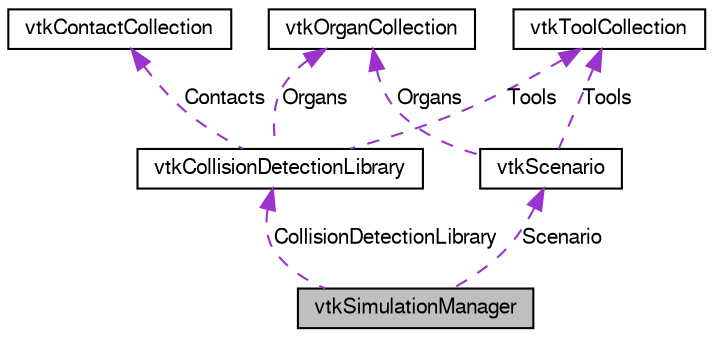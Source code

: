 digraph G
{
  bgcolor="transparent";
  edge [fontname="FreeSans",fontsize="10",labelfontname="FreeSans",labelfontsize="10"];
  node [fontname="FreeSans",fontsize="10",shape=record];
  Node1 [label="vtkSimulationManager",height=0.2,width=0.4,color="black", fillcolor="grey75", style="filled" fontcolor="black"];
  Node2 -> Node1 [dir=back,color="darkorchid3",fontsize="10",style="dashed",label="Scenario"];
  Node2 [label="vtkScenario",height=0.2,width=0.4,color="black",URL="$classvtkScenario.html",tooltip="Implementation of the simulation scenario. All the elements in the scenario (organs..."];
  Node3 -> Node2 [dir=back,color="darkorchid3",fontsize="10",style="dashed",label="Tools"];
  Node3 [label="vtkToolCollection",height=0.2,width=0.4,color="black",URL="$classvtkToolCollection.html",tooltip="Collection of tools."];
  Node4 -> Node2 [dir=back,color="darkorchid3",fontsize="10",style="dashed",label="Organs"];
  Node4 [label="vtkOrganCollection",height=0.2,width=0.4,color="black",URL="$classvtkOrganCollection.html",tooltip="Collection of organs."];
  Node5 -> Node1 [dir=back,color="darkorchid3",fontsize="10",style="dashed",label="CollisionDetectionLibrary"];
  Node5 [label="vtkCollisionDetectionLibrary",height=0.2,width=0.4,color="black",URL="$classvtkCollisionDetectionLibrary.html",tooltip="Generic interface of the Collision Detection Library."];
  Node6 -> Node5 [dir=back,color="darkorchid3",fontsize="10",style="dashed",label="Contacts"];
  Node6 [label="vtkContactCollection",height=0.2,width=0.4,color="black",URL="$classvtkContactCollection.html",tooltip="Collection of contact information."];
  Node3 -> Node5 [dir=back,color="darkorchid3",fontsize="10",style="dashed",label="Tools"];
  Node4 -> Node5 [dir=back,color="darkorchid3",fontsize="10",style="dashed",label="Organs"];
}
